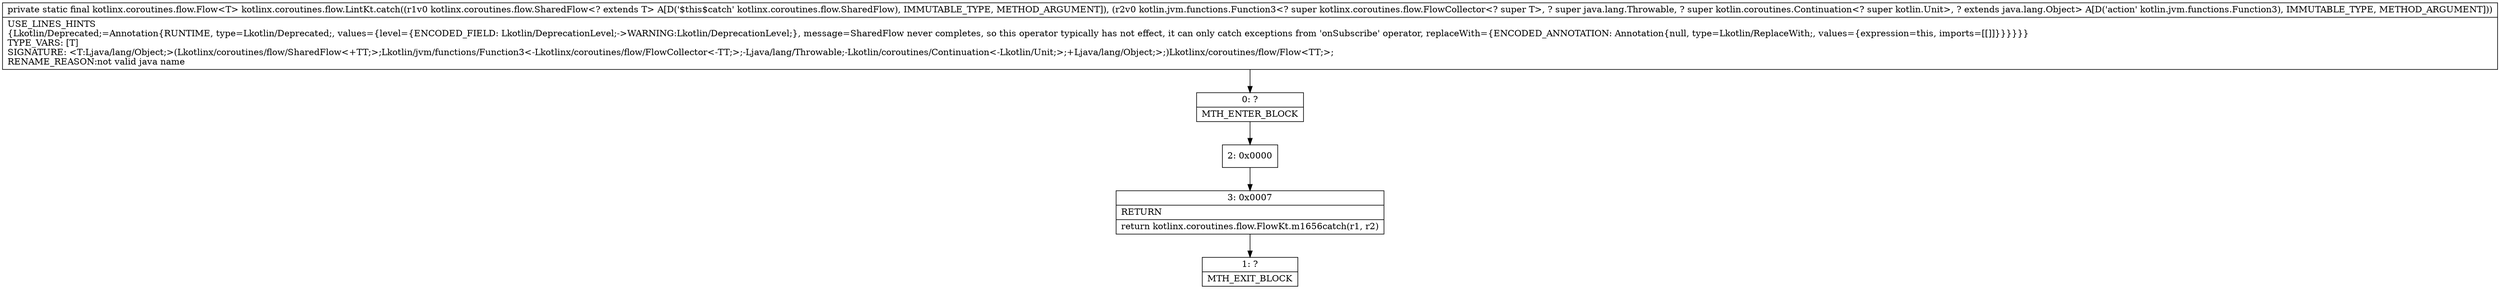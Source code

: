 digraph "CFG forkotlinx.coroutines.flow.LintKt.catch(Lkotlinx\/coroutines\/flow\/SharedFlow;Lkotlin\/jvm\/functions\/Function3;)Lkotlinx\/coroutines\/flow\/Flow;" {
Node_0 [shape=record,label="{0\:\ ?|MTH_ENTER_BLOCK\l}"];
Node_2 [shape=record,label="{2\:\ 0x0000}"];
Node_3 [shape=record,label="{3\:\ 0x0007|RETURN\l|return kotlinx.coroutines.flow.FlowKt.m1656catch(r1, r2)\l}"];
Node_1 [shape=record,label="{1\:\ ?|MTH_EXIT_BLOCK\l}"];
MethodNode[shape=record,label="{private static final kotlinx.coroutines.flow.Flow\<T\> kotlinx.coroutines.flow.LintKt.catch((r1v0 kotlinx.coroutines.flow.SharedFlow\<? extends T\> A[D('$this$catch' kotlinx.coroutines.flow.SharedFlow), IMMUTABLE_TYPE, METHOD_ARGUMENT]), (r2v0 kotlin.jvm.functions.Function3\<? super kotlinx.coroutines.flow.FlowCollector\<? super T\>, ? super java.lang.Throwable, ? super kotlin.coroutines.Continuation\<? super kotlin.Unit\>, ? extends java.lang.Object\> A[D('action' kotlin.jvm.functions.Function3), IMMUTABLE_TYPE, METHOD_ARGUMENT]))  | USE_LINES_HINTS\l\{Lkotlin\/Deprecated;=Annotation\{RUNTIME, type=Lkotlin\/Deprecated;, values=\{level=\{ENCODED_FIELD: Lkotlin\/DeprecationLevel;\-\>WARNING:Lkotlin\/DeprecationLevel;\}, message=SharedFlow never completes, so this operator typically has not effect, it can only catch exceptions from 'onSubscribe' operator, replaceWith=\{ENCODED_ANNOTATION: Annotation\{null, type=Lkotlin\/ReplaceWith;, values=\{expression=this, imports=[[]]\}\}\}\}\}\}\lTYPE_VARS: [T]\lSIGNATURE: \<T:Ljava\/lang\/Object;\>(Lkotlinx\/coroutines\/flow\/SharedFlow\<+TT;\>;Lkotlin\/jvm\/functions\/Function3\<\-Lkotlinx\/coroutines\/flow\/FlowCollector\<\-TT;\>;\-Ljava\/lang\/Throwable;\-Lkotlin\/coroutines\/Continuation\<\-Lkotlin\/Unit;\>;+Ljava\/lang\/Object;\>;)Lkotlinx\/coroutines\/flow\/Flow\<TT;\>;\lRENAME_REASON:not valid java name\l}"];
MethodNode -> Node_0;Node_0 -> Node_2;
Node_2 -> Node_3;
Node_3 -> Node_1;
}

